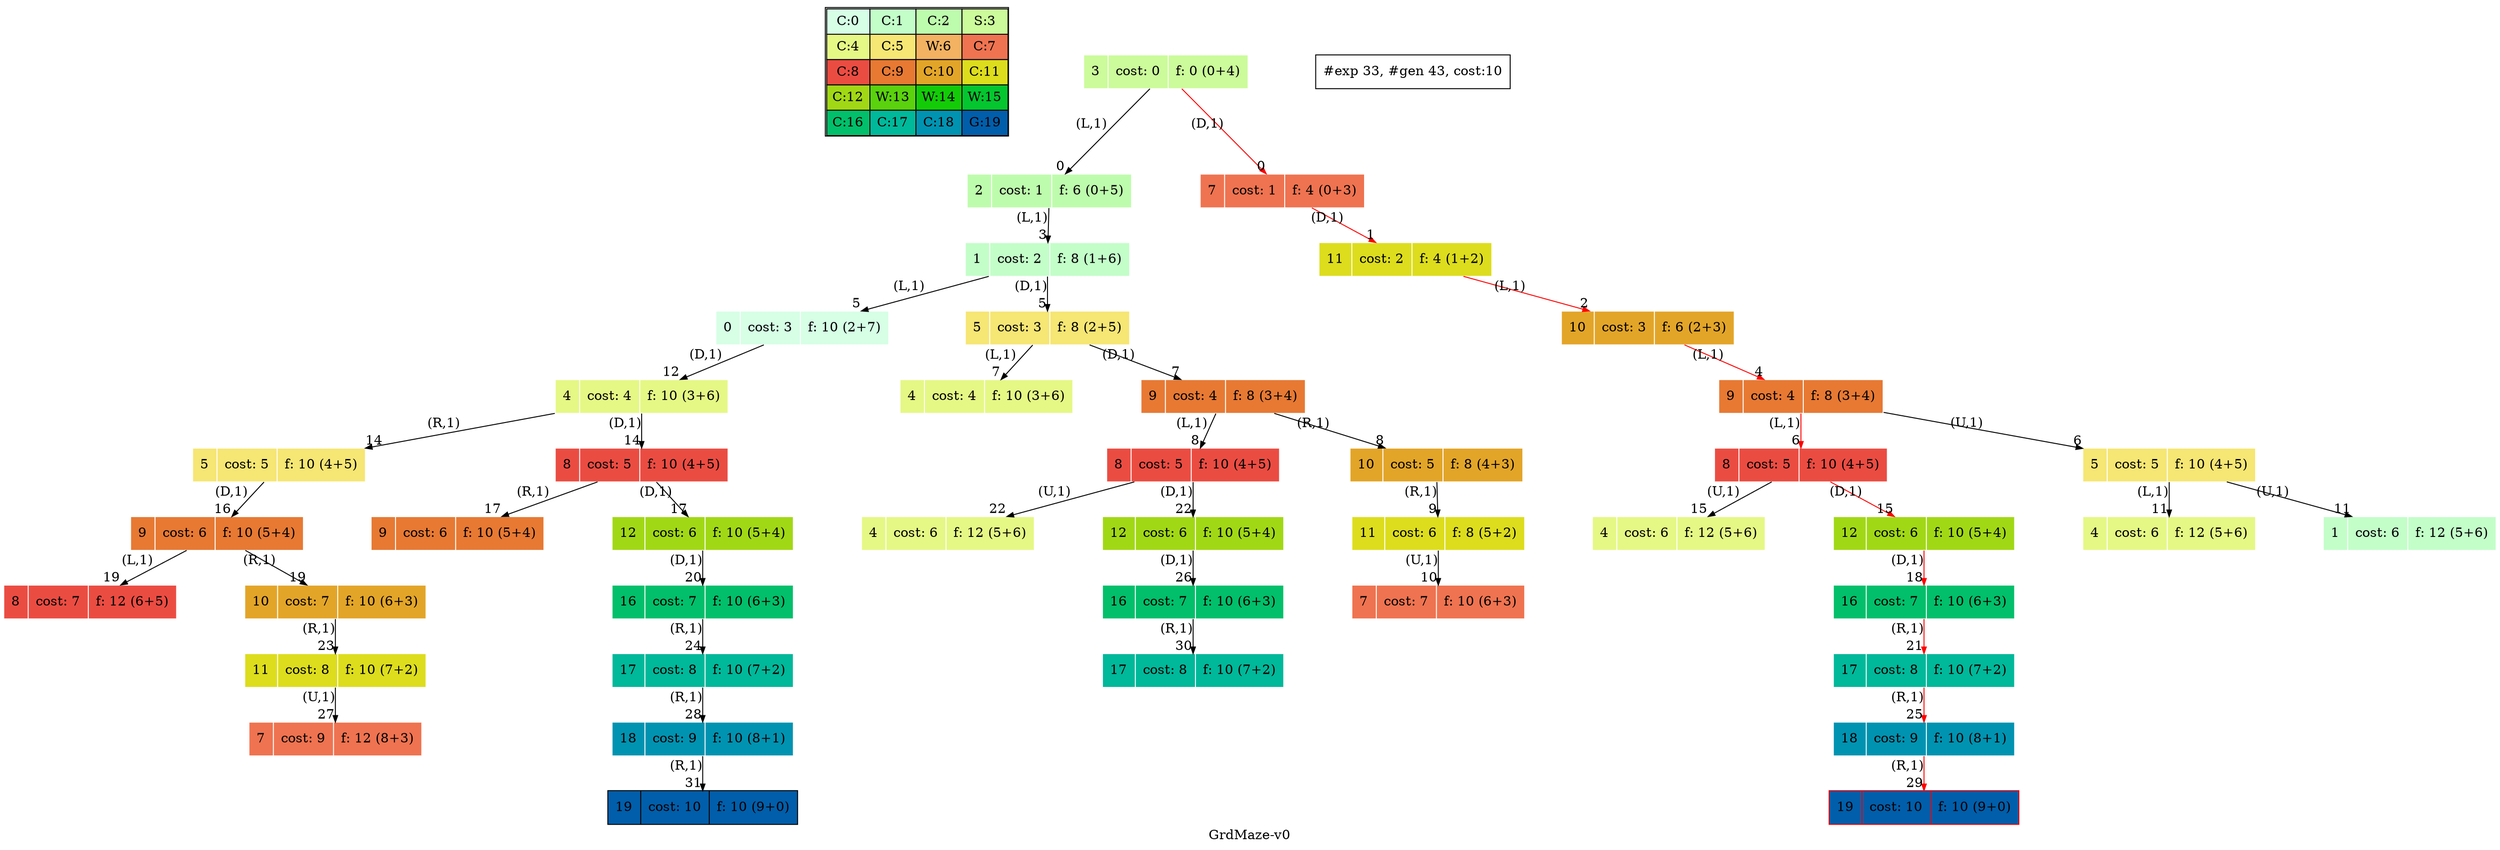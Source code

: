 digraph GrdMaze { label="GrdMaze-v0"
subgraph MAP {label=Map;map [shape=plaintext label=<<table border="1" cellpadding="5" cellspacing="0" cellborder="1"><tr><td bgcolor="0.39803922 0.15947579 0.99679532 1.        ">C:0</td><td bgcolor="0.35098039 0.23194764 0.99315867 1.        ">C:1</td><td bgcolor="0.29607843 0.31486959 0.98720184 1.        ">C:2</td><td bgcolor="0.24901961 0.38410575 0.98063477 1.        ">S:3</td></tr><tr><td bgcolor="0.19411765 0.46220388 0.97128103 1.        ">C:4</td><td bgcolor="0.14705882 0.52643216 0.96182564 1.        ">C:5</td><td bgcolor="0.09215686 0.59770746 0.94913494 1.        ">W:6</td><td bgcolor="0.0372549  0.66454018 0.93467977 1.        ">C:7</td></tr><tr><td bgcolor="0.00980392 0.71791192 0.92090552 1.        ">C:8</td><td bgcolor="0.06470588 0.77520398 0.9032472  1.        ">C:9</td><td bgcolor="0.11176471 0.81974048 0.88677369 1.        ">C:10</td><td bgcolor="0.16666667 0.8660254  0.8660254  1.        ">C:11</td></tr><tr><td bgcolor="0.21372549 0.9005867  0.84695821 1.        ">C:12</td><td bgcolor="0.26862745 0.93467977 0.82325295 1.        ">W:13</td><td bgcolor="0.32352941 0.96182564 0.79801723 1.        ">W:14</td><td bgcolor="0.37058824 0.97940977 0.77520398 1.        ">W:15</td></tr><tr><td bgcolor="0.4254902  0.99315867 0.74725253 1.        ">C:16</td><td bgcolor="0.47254902 0.99907048 0.72218645 1.        ">C:17</td><td bgcolor="0.52745098 0.99907048 0.69169844 1.        ">C:18</td><td bgcolor="0.5745098  0.99315867 0.66454018 1.        ">G:19</td></tr></table>>]} 
nodesep=1 ranksep=0.5 node [shape=record] edge [arrowsize=0.7] 
"0_3" [label="<f0>3 |<f1> cost: 0 |<f2> f: 0 (0+4)", style=filled color=white fillcolor="0.24901961 0.38410575 0.98063477 1.        "]
"0_3.2-0" [label="<f0>2 |<f1> cost: 1 |<f2> f: 6 (0+5)", style=filled color=white fillcolor="0.29607843 0.31486959 0.98720184 1.        "] "0_3" -> "0_3.2-0" [xlabel="(L,1)" headlabel=0]; 
"0_3.7-3" [label="<f0>7 |<f1> cost: 1 |<f2> f: 4 (0+3)", style=filled color=white fillcolor="0.0372549  0.66454018 0.93467977 1.        "] "0_3" -> "0_3.7-3" [xlabel="(D,1)" headlabel=0color=red ];  
"0_3.7.11-3" [label="<f0>11 |<f1> cost: 2 |<f2> f: 4 (1+2)", style=filled color=white fillcolor="0.16666667 0.8660254  0.8660254  1.        "] "0_3.7-3" -> "0_3.7.11-3" [xlabel="(D,1)" headlabel=1color=red ];  
"0_3.7.11.10-0" [label="<f0>10 |<f1> cost: 3 |<f2> f: 6 (2+3)", style=filled color=white fillcolor="0.11176471 0.81974048 0.88677369 1.        "] "0_3.7.11-3" -> "0_3.7.11.10-0" [xlabel="(L,1)" headlabel=2color=red ];  
"0_3.2.1-0" [label="<f0>1 |<f1> cost: 2 |<f2> f: 8 (1+6)", style=filled color=white fillcolor="0.35098039 0.23194764 0.99315867 1.        "] "0_3.2-0" -> "0_3.2.1-0" [xlabel="(L,1)" headlabel=3]; 
"0_3.7.11.10.9-0" [label="<f0>9 |<f1> cost: 4 |<f2> f: 8 (3+4)", style=filled color=white fillcolor="0.06470588 0.77520398 0.9032472  1.        "] "0_3.7.11.10-0" -> "0_3.7.11.10.9-0" [xlabel="(L,1)" headlabel=4color=red ];  
"0_3.2.1.0-0" [label="<f0>0 |<f1> cost: 3 |<f2> f: 10 (2+7)", style=filled color=white fillcolor="0.39803922 0.15947579 0.99679532 1.        "] "0_3.2.1-0" -> "0_3.2.1.0-0" [xlabel="(L,1)" headlabel=5]; 
"0_3.2.1.5-3" [label="<f0>5 |<f1> cost: 3 |<f2> f: 8 (2+5)", style=filled color=white fillcolor="0.14705882 0.52643216 0.96182564 1.        "] "0_3.2.1-0" -> "0_3.2.1.5-3" [xlabel="(D,1)" headlabel=5]; 
"0_3.7.11.10.9.8-0" [label="<f0>8 |<f1> cost: 5 |<f2> f: 10 (4+5)", style=filled color=white fillcolor="0.00980392 0.71791192 0.92090552 1.        "] "0_3.7.11.10.9-0" -> "0_3.7.11.10.9.8-0" [xlabel="(L,1)" headlabel=6color=red ];  
"0_3.7.11.10.9.5-2" [label="<f0>5 |<f1> cost: 5 |<f2> f: 10 (4+5)", style=filled color=white fillcolor="0.14705882 0.52643216 0.96182564 1.        "] "0_3.7.11.10.9-0" -> "0_3.7.11.10.9.5-2" [xlabel="(U,1)" headlabel=6]; 
"0_3.2.1.5.4-0" [label="<f0>4 |<f1> cost: 4 |<f2> f: 10 (3+6)", style=filled color=white fillcolor="0.19411765 0.46220388 0.97128103 1.        "] "0_3.2.1.5-3" -> "0_3.2.1.5.4-0" [xlabel="(L,1)" headlabel=7]; 
"0_3.2.1.5.9-3" [label="<f0>9 |<f1> cost: 4 |<f2> f: 8 (3+4)", style=filled color=white fillcolor="0.06470588 0.77520398 0.9032472  1.        "] "0_3.2.1.5-3" -> "0_3.2.1.5.9-3" [xlabel="(D,1)" headlabel=7]; 
"0_3.2.1.5.9.8-0" [label="<f0>8 |<f1> cost: 5 |<f2> f: 10 (4+5)", style=filled color=white fillcolor="0.00980392 0.71791192 0.92090552 1.        "] "0_3.2.1.5.9-3" -> "0_3.2.1.5.9.8-0" [xlabel="(L,1)" headlabel=8]; 
"0_3.2.1.5.9.10-1" [label="<f0>10 |<f1> cost: 5 |<f2> f: 8 (4+3)", style=filled color=white fillcolor="0.11176471 0.81974048 0.88677369 1.        "] "0_3.2.1.5.9-3" -> "0_3.2.1.5.9.10-1" [xlabel="(R,1)" headlabel=8]; 
"0_3.2.1.5.9.10.11-1" [label="<f0>11 |<f1> cost: 6 |<f2> f: 8 (5+2)", style=filled color=white fillcolor="0.16666667 0.8660254  0.8660254  1.        "] "0_3.2.1.5.9.10-1" -> "0_3.2.1.5.9.10.11-1" [xlabel="(R,1)" headlabel=9]; 
"0_3.2.1.5.9.10.11.7-2" [label="<f0>7 |<f1> cost: 7 |<f2> f: 10 (6+3)", style=filled color=white fillcolor="0.0372549  0.66454018 0.93467977 1.        "] "0_3.2.1.5.9.10.11-1" -> "0_3.2.1.5.9.10.11.7-2" [xlabel="(U,1)" headlabel=10]; 
"0_3.7.11.10.9.5.4-0" [label="<f0>4 |<f1> cost: 6 |<f2> f: 12 (5+6)", style=filled color=white fillcolor="0.19411765 0.46220388 0.97128103 1.        "] "0_3.7.11.10.9.5-2" -> "0_3.7.11.10.9.5.4-0" [xlabel="(L,1)" headlabel=11]; 
"0_3.7.11.10.9.5.1-2" [label="<f0>1 |<f1> cost: 6 |<f2> f: 12 (5+6)", style=filled color=white fillcolor="0.35098039 0.23194764 0.99315867 1.        "] "0_3.7.11.10.9.5-2" -> "0_3.7.11.10.9.5.1-2" [xlabel="(U,1)" headlabel=11]; 
"0_3.2.1.0.4-3" [label="<f0>4 |<f1> cost: 4 |<f2> f: 10 (3+6)", style=filled color=white fillcolor="0.19411765 0.46220388 0.97128103 1.        "] "0_3.2.1.0-0" -> "0_3.2.1.0.4-3" [xlabel="(D,1)" headlabel=12]; 
"0_3.2.1.0.4.5-1" [label="<f0>5 |<f1> cost: 5 |<f2> f: 10 (4+5)", style=filled color=white fillcolor="0.14705882 0.52643216 0.96182564 1.        "] "0_3.2.1.0.4-3" -> "0_3.2.1.0.4.5-1" [xlabel="(R,1)" headlabel=14]; 
"0_3.2.1.0.4.8-3" [label="<f0>8 |<f1> cost: 5 |<f2> f: 10 (4+5)", style=filled color=white fillcolor="0.00980392 0.71791192 0.92090552 1.        "] "0_3.2.1.0.4-3" -> "0_3.2.1.0.4.8-3" [xlabel="(D,1)" headlabel=14]; 
"0_3.7.11.10.9.8.4-2" [label="<f0>4 |<f1> cost: 6 |<f2> f: 12 (5+6)", style=filled color=white fillcolor="0.19411765 0.46220388 0.97128103 1.        "] "0_3.7.11.10.9.8-0" -> "0_3.7.11.10.9.8.4-2" [xlabel="(U,1)" headlabel=15]; 
"0_3.7.11.10.9.8.12-3" [label="<f0>12 |<f1> cost: 6 |<f2> f: 10 (5+4)", style=filled color=white fillcolor="0.21372549 0.9005867  0.84695821 1.        "] "0_3.7.11.10.9.8-0" -> "0_3.7.11.10.9.8.12-3" [xlabel="(D,1)" headlabel=15color=red ];  
"0_3.2.1.0.4.5.9-3" [label="<f0>9 |<f1> cost: 6 |<f2> f: 10 (5+4)", style=filled color=white fillcolor="0.06470588 0.77520398 0.9032472  1.        "] "0_3.2.1.0.4.5-1" -> "0_3.2.1.0.4.5.9-3" [xlabel="(D,1)" headlabel=16]; 
"0_3.2.1.0.4.8.9-1" [label="<f0>9 |<f1> cost: 6 |<f2> f: 10 (5+4)", style=filled color=white fillcolor="0.06470588 0.77520398 0.9032472  1.        "] "0_3.2.1.0.4.8-3" -> "0_3.2.1.0.4.8.9-1" [xlabel="(R,1)" headlabel=17]; 
"0_3.2.1.0.4.8.12-3" [label="<f0>12 |<f1> cost: 6 |<f2> f: 10 (5+4)", style=filled color=white fillcolor="0.21372549 0.9005867  0.84695821 1.        "] "0_3.2.1.0.4.8-3" -> "0_3.2.1.0.4.8.12-3" [xlabel="(D,1)" headlabel=17]; 
"0_3.7.11.10.9.8.12.16-3" [label="<f0>16 |<f1> cost: 7 |<f2> f: 10 (6+3)", style=filled color=white fillcolor="0.4254902  0.99315867 0.74725253 1.        "] "0_3.7.11.10.9.8.12-3" -> "0_3.7.11.10.9.8.12.16-3" [xlabel="(D,1)" headlabel=18color=red ];  
"0_3.2.1.0.4.5.9.8-0" [label="<f0>8 |<f1> cost: 7 |<f2> f: 12 (6+5)", style=filled color=white fillcolor="0.00980392 0.71791192 0.92090552 1.        "] "0_3.2.1.0.4.5.9-3" -> "0_3.2.1.0.4.5.9.8-0" [xlabel="(L,1)" headlabel=19]; 
"0_3.2.1.0.4.5.9.10-1" [label="<f0>10 |<f1> cost: 7 |<f2> f: 10 (6+3)", style=filled color=white fillcolor="0.11176471 0.81974048 0.88677369 1.        "] "0_3.2.1.0.4.5.9-3" -> "0_3.2.1.0.4.5.9.10-1" [xlabel="(R,1)" headlabel=19]; 
"0_3.2.1.0.4.8.12.16-3" [label="<f0>16 |<f1> cost: 7 |<f2> f: 10 (6+3)", style=filled color=white fillcolor="0.4254902  0.99315867 0.74725253 1.        "] "0_3.2.1.0.4.8.12-3" -> "0_3.2.1.0.4.8.12.16-3" [xlabel="(D,1)" headlabel=20]; 
"0_3.7.11.10.9.8.12.16.17-1" [label="<f0>17 |<f1> cost: 8 |<f2> f: 10 (7+2)", style=filled color=white fillcolor="0.47254902 0.99907048 0.72218645 1.        "] "0_3.7.11.10.9.8.12.16-3" -> "0_3.7.11.10.9.8.12.16.17-1" [xlabel="(R,1)" headlabel=21color=red ];  
"0_3.2.1.5.9.8.4-2" [label="<f0>4 |<f1> cost: 6 |<f2> f: 12 (5+6)", style=filled color=white fillcolor="0.19411765 0.46220388 0.97128103 1.        "] "0_3.2.1.5.9.8-0" -> "0_3.2.1.5.9.8.4-2" [xlabel="(U,1)" headlabel=22]; 
"0_3.2.1.5.9.8.12-3" [label="<f0>12 |<f1> cost: 6 |<f2> f: 10 (5+4)", style=filled color=white fillcolor="0.21372549 0.9005867  0.84695821 1.        "] "0_3.2.1.5.9.8-0" -> "0_3.2.1.5.9.8.12-3" [xlabel="(D,1)" headlabel=22]; 
"0_3.2.1.0.4.5.9.10.11-1" [label="<f0>11 |<f1> cost: 8 |<f2> f: 10 (7+2)", style=filled color=white fillcolor="0.16666667 0.8660254  0.8660254  1.        "] "0_3.2.1.0.4.5.9.10-1" -> "0_3.2.1.0.4.5.9.10.11-1" [xlabel="(R,1)" headlabel=23]; 
"0_3.2.1.0.4.8.12.16.17-1" [label="<f0>17 |<f1> cost: 8 |<f2> f: 10 (7+2)", style=filled color=white fillcolor="0.47254902 0.99907048 0.72218645 1.        "] "0_3.2.1.0.4.8.12.16-3" -> "0_3.2.1.0.4.8.12.16.17-1" [xlabel="(R,1)" headlabel=24]; 
"0_3.7.11.10.9.8.12.16.17.18-1" [label="<f0>18 |<f1> cost: 9 |<f2> f: 10 (8+1)", style=filled color=white fillcolor="0.52745098 0.99907048 0.69169844 1.        "] "0_3.7.11.10.9.8.12.16.17-1" -> "0_3.7.11.10.9.8.12.16.17.18-1" [xlabel="(R,1)" headlabel=25color=red ];  
"0_3.2.1.5.9.8.12.16-3" [label="<f0>16 |<f1> cost: 7 |<f2> f: 10 (6+3)", style=filled color=white fillcolor="0.4254902  0.99315867 0.74725253 1.        "] "0_3.2.1.5.9.8.12-3" -> "0_3.2.1.5.9.8.12.16-3" [xlabel="(D,1)" headlabel=26]; 
"0_3.2.1.0.4.5.9.10.11.7-2" [label="<f0>7 |<f1> cost: 9 |<f2> f: 12 (8+3)", style=filled color=white fillcolor="0.0372549  0.66454018 0.93467977 1.        "] "0_3.2.1.0.4.5.9.10.11-1" -> "0_3.2.1.0.4.5.9.10.11.7-2" [xlabel="(U,1)" headlabel=27]; 
"0_3.2.1.0.4.8.12.16.17.18-1" [label="<f0>18 |<f1> cost: 9 |<f2> f: 10 (8+1)", style=filled color=white fillcolor="0.52745098 0.99907048 0.69169844 1.        "] "0_3.2.1.0.4.8.12.16.17-1" -> "0_3.2.1.0.4.8.12.16.17.18-1" [xlabel="(R,1)" headlabel=28]; 
"0_3.7.11.10.9.8.12.16.17.18.19-1" [label="<f0>19 |<f1> cost: 10 |<f2> f: 10 (9+0)", style=filled color=red fillcolor="0.5745098  0.99315867 0.66454018 1.        "] "0_3.7.11.10.9.8.12.16.17.18-1" -> "0_3.7.11.10.9.8.12.16.17.18.19-1" [xlabel="(R,1)" headlabel=29color=red ];  
"0_3.2.1.5.9.8.12.16.17-1" [label="<f0>17 |<f1> cost: 8 |<f2> f: 10 (7+2)", style=filled color=white fillcolor="0.47254902 0.99907048 0.72218645 1.        "] "0_3.2.1.5.9.8.12.16-3" -> "0_3.2.1.5.9.8.12.16.17-1" [xlabel="(R,1)" headlabel=30]; 
"0_3.2.1.0.4.8.12.16.17.18.19-1" [label="<f0>19 |<f1> cost: 10 |<f2> f: 10 (9+0)", style=filled color=black fillcolor="0.5745098  0.99315867 0.66454018 1.        "] "0_3.2.1.0.4.8.12.16.17.18-1" -> "0_3.2.1.0.4.8.12.16.17.18.19-1" [xlabel="(R,1)" headlabel=31]; 
 "#exp 33, #gen 43, cost:10" [ shape=box ];
}
